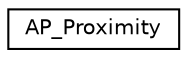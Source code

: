 digraph "Graphical Class Hierarchy"
{
 // INTERACTIVE_SVG=YES
  edge [fontname="Helvetica",fontsize="10",labelfontname="Helvetica",labelfontsize="10"];
  node [fontname="Helvetica",fontsize="10",shape=record];
  rankdir="LR";
  Node1 [label="AP_Proximity",height=0.2,width=0.4,color="black", fillcolor="white", style="filled",URL="$classAP__Proximity.html"];
}
